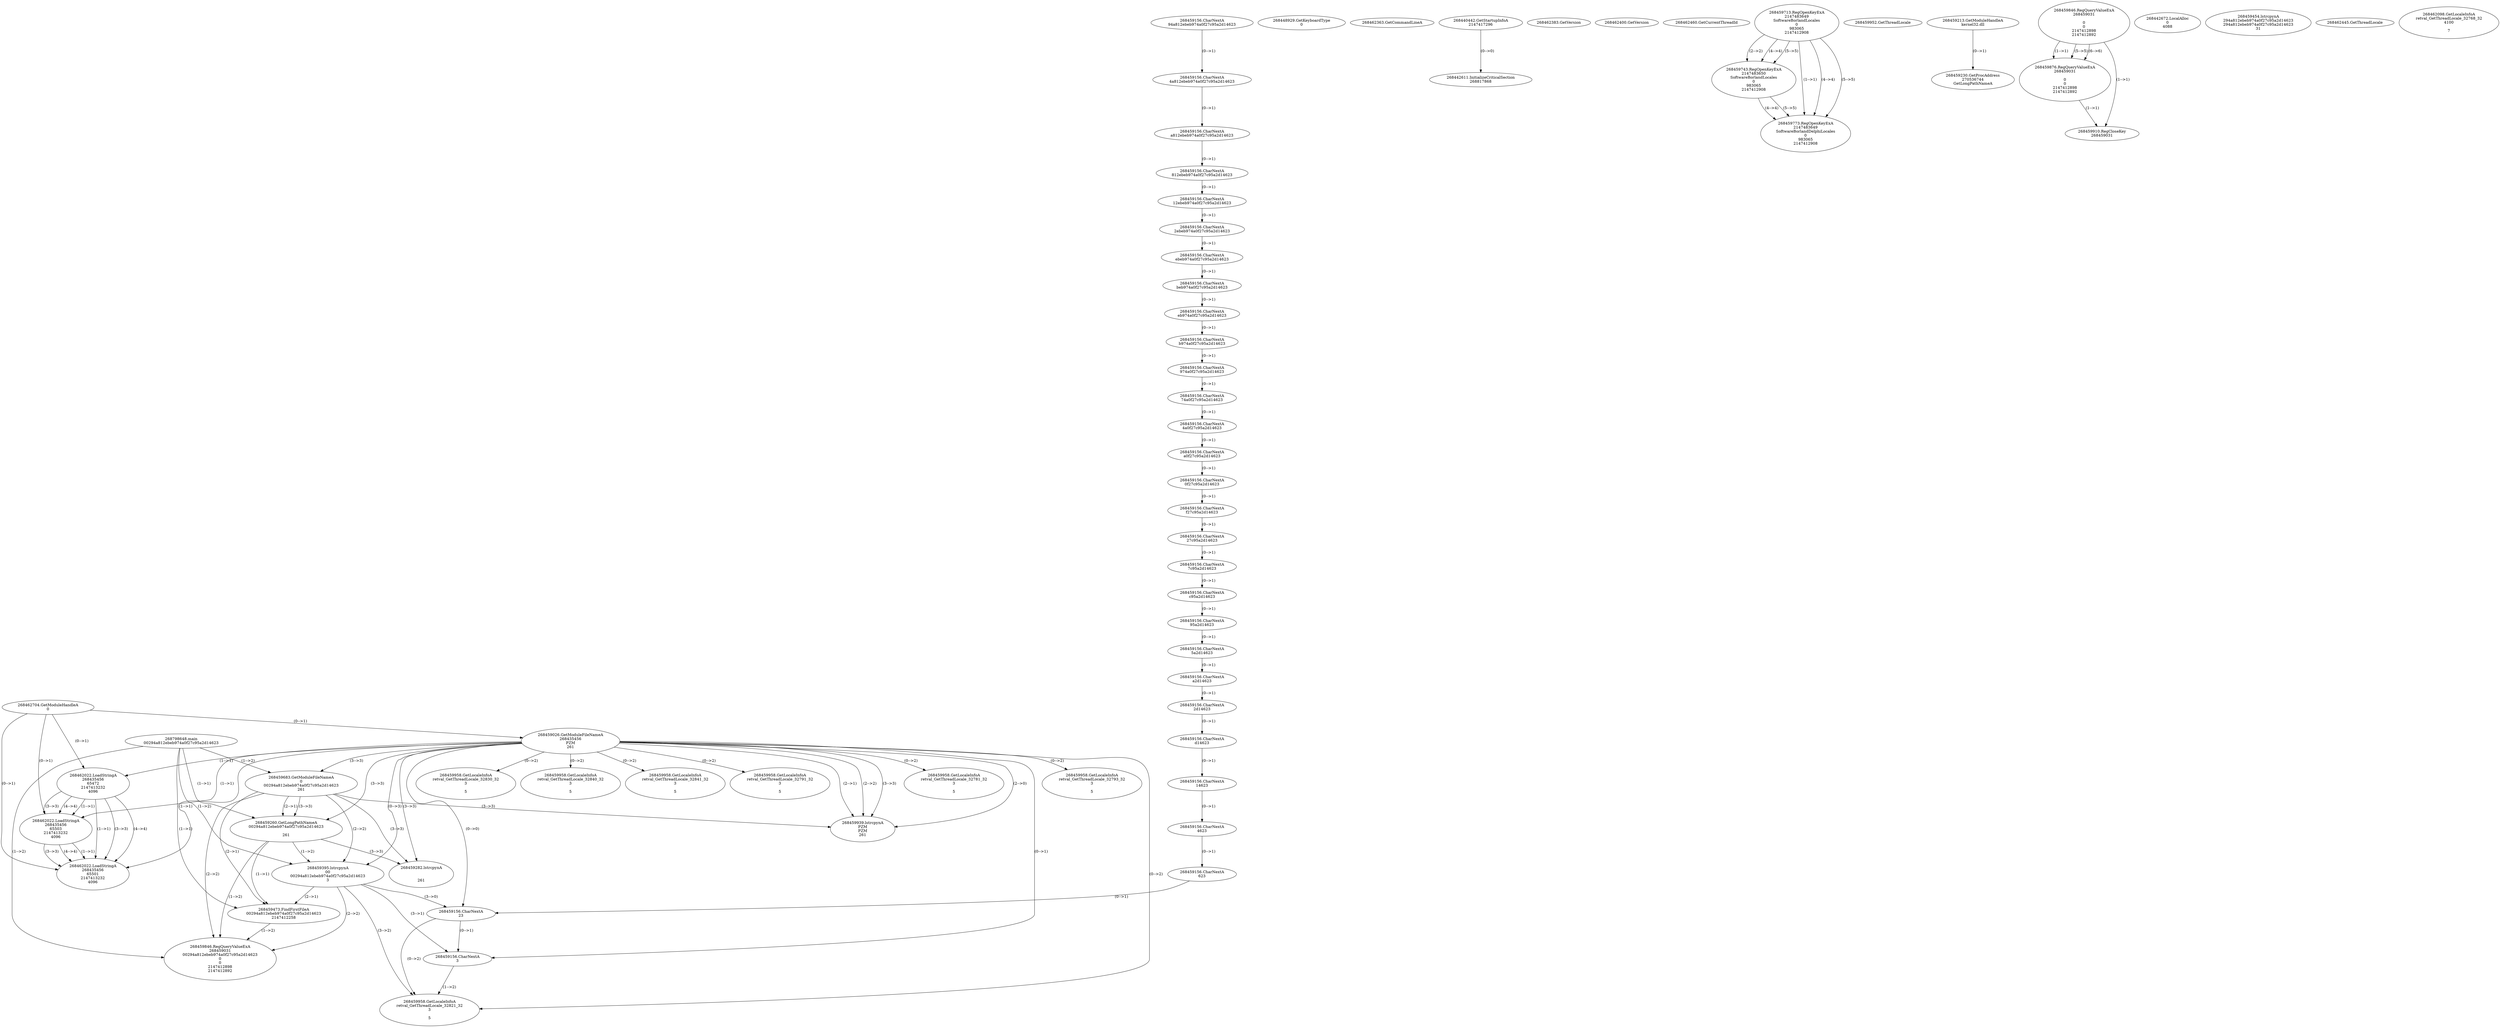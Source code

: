 // Global SCDG with merge call
digraph {
	0 [label="268798648.main
00294a812ebeb974a0f27c95a2d14623"]
	1 [label="268462704.GetModuleHandleA
0"]
	2 [label="268448929.GetKeyboardType
0"]
	3 [label="268462363.GetCommandLineA
"]
	4 [label="268440442.GetStartupInfoA
2147417296"]
	5 [label="268462383.GetVersion
"]
	6 [label="268462400.GetVersion
"]
	7 [label="268462460.GetCurrentThreadId
"]
	8 [label="268459026.GetModuleFileNameA
268435456
PZM
261"]
	1 -> 8 [label="(0-->1)"]
	9 [label="268459683.GetModuleFileNameA
0
00294a812ebeb974a0f27c95a2d14623
261"]
	0 -> 9 [label="(1-->2)"]
	8 -> 9 [label="(3-->3)"]
	10 [label="268459713.RegOpenKeyExA
2147483649
Software\Borland\Locales
0
983065
2147412908"]
	11 [label="268459743.RegOpenKeyExA
2147483650
Software\Borland\Locales
0
983065
2147412908"]
	10 -> 11 [label="(2-->2)"]
	10 -> 11 [label="(4-->4)"]
	10 -> 11 [label="(5-->5)"]
	12 [label="268459773.RegOpenKeyExA
2147483649
Software\Borland\Delphi\Locales
0
983065
2147412908"]
	10 -> 12 [label="(1-->1)"]
	10 -> 12 [label="(4-->4)"]
	11 -> 12 [label="(4-->4)"]
	10 -> 12 [label="(5-->5)"]
	11 -> 12 [label="(5-->5)"]
	13 [label="268459939.lstrcpynA
PZM
PZM
261"]
	8 -> 13 [label="(2-->1)"]
	8 -> 13 [label="(2-->2)"]
	8 -> 13 [label="(3-->3)"]
	9 -> 13 [label="(3-->3)"]
	8 -> 13 [label="(2-->0)"]
	14 [label="268459952.GetThreadLocale
"]
	15 [label="268459958.GetLocaleInfoA
retval_GetThreadLocale_32781_32
3

5"]
	8 -> 15 [label="(0-->2)"]
	16 [label="268459213.GetModuleHandleA
kernel32.dll"]
	17 [label="268459230.GetProcAddress
270536744
GetLongPathNameA"]
	16 -> 17 [label="(0-->1)"]
	18 [label="268459260.GetLongPathNameA
00294a812ebeb974a0f27c95a2d14623

261"]
	0 -> 18 [label="(1-->1)"]
	9 -> 18 [label="(2-->1)"]
	8 -> 18 [label="(3-->3)"]
	9 -> 18 [label="(3-->3)"]
	19 [label="268459282.lstrcpynA


261"]
	8 -> 19 [label="(3-->3)"]
	9 -> 19 [label="(3-->3)"]
	18 -> 19 [label="(3-->3)"]
	20 [label="268459846.RegQueryValueExA
268459031

0
0
2147412898
2147412892"]
	21 [label="268459876.RegQueryValueExA
268459031

0
0
2147412898
2147412892"]
	20 -> 21 [label="(1-->1)"]
	20 -> 21 [label="(5-->5)"]
	20 -> 21 [label="(6-->6)"]
	22 [label="268459910.RegCloseKey
268459031"]
	20 -> 22 [label="(1-->1)"]
	21 -> 22 [label="(1-->1)"]
	23 [label="268459958.GetLocaleInfoA
retval_GetThreadLocale_32793_32
3

5"]
	8 -> 23 [label="(0-->2)"]
	24 [label="268462022.LoadStringA
268435456
65472
2147413232
4096"]
	1 -> 24 [label="(0-->1)"]
	8 -> 24 [label="(1-->1)"]
	25 [label="268462022.LoadStringA
268435456
65503
2147413232
4096"]
	1 -> 25 [label="(0-->1)"]
	8 -> 25 [label="(1-->1)"]
	24 -> 25 [label="(1-->1)"]
	24 -> 25 [label="(3-->3)"]
	24 -> 25 [label="(4-->4)"]
	26 [label="268442611.InitializeCriticalSection
268817868"]
	4 -> 26 [label="(0-->0)"]
	27 [label="268442672.LocalAlloc
0
4088"]
	28 [label="268459395.lstrcpynA
00
00294a812ebeb974a0f27c95a2d14623
3"]
	0 -> 28 [label="(1-->2)"]
	9 -> 28 [label="(2-->2)"]
	18 -> 28 [label="(1-->2)"]
	8 -> 28 [label="(0-->3)"]
	29 [label="268459156.CharNextA
94a812ebeb974a0f27c95a2d14623"]
	30 [label="268459156.CharNextA
4a812ebeb974a0f27c95a2d14623"]
	29 -> 30 [label="(0-->1)"]
	31 [label="268459156.CharNextA
a812ebeb974a0f27c95a2d14623"]
	30 -> 31 [label="(0-->1)"]
	32 [label="268459156.CharNextA
812ebeb974a0f27c95a2d14623"]
	31 -> 32 [label="(0-->1)"]
	33 [label="268459156.CharNextA
12ebeb974a0f27c95a2d14623"]
	32 -> 33 [label="(0-->1)"]
	34 [label="268459156.CharNextA
2ebeb974a0f27c95a2d14623"]
	33 -> 34 [label="(0-->1)"]
	35 [label="268459156.CharNextA
ebeb974a0f27c95a2d14623"]
	34 -> 35 [label="(0-->1)"]
	36 [label="268459156.CharNextA
beb974a0f27c95a2d14623"]
	35 -> 36 [label="(0-->1)"]
	37 [label="268459156.CharNextA
eb974a0f27c95a2d14623"]
	36 -> 37 [label="(0-->1)"]
	38 [label="268459156.CharNextA
b974a0f27c95a2d14623"]
	37 -> 38 [label="(0-->1)"]
	39 [label="268459156.CharNextA
974a0f27c95a2d14623"]
	38 -> 39 [label="(0-->1)"]
	40 [label="268459156.CharNextA
74a0f27c95a2d14623"]
	39 -> 40 [label="(0-->1)"]
	41 [label="268459156.CharNextA
4a0f27c95a2d14623"]
	40 -> 41 [label="(0-->1)"]
	42 [label="268459156.CharNextA
a0f27c95a2d14623"]
	41 -> 42 [label="(0-->1)"]
	43 [label="268459156.CharNextA
0f27c95a2d14623"]
	42 -> 43 [label="(0-->1)"]
	44 [label="268459156.CharNextA
f27c95a2d14623"]
	43 -> 44 [label="(0-->1)"]
	45 [label="268459156.CharNextA
27c95a2d14623"]
	44 -> 45 [label="(0-->1)"]
	46 [label="268459156.CharNextA
7c95a2d14623"]
	45 -> 46 [label="(0-->1)"]
	47 [label="268459156.CharNextA
c95a2d14623"]
	46 -> 47 [label="(0-->1)"]
	48 [label="268459156.CharNextA
95a2d14623"]
	47 -> 48 [label="(0-->1)"]
	49 [label="268459156.CharNextA
5a2d14623"]
	48 -> 49 [label="(0-->1)"]
	50 [label="268459156.CharNextA
a2d14623"]
	49 -> 50 [label="(0-->1)"]
	51 [label="268459156.CharNextA
2d14623"]
	50 -> 51 [label="(0-->1)"]
	52 [label="268459156.CharNextA
d14623"]
	51 -> 52 [label="(0-->1)"]
	53 [label="268459156.CharNextA
14623"]
	52 -> 53 [label="(0-->1)"]
	54 [label="268459156.CharNextA
4623"]
	53 -> 54 [label="(0-->1)"]
	55 [label="268459156.CharNextA
623"]
	54 -> 55 [label="(0-->1)"]
	56 [label="268459156.CharNextA
23"]
	55 -> 56 [label="(0-->1)"]
	8 -> 56 [label="(0-->0)"]
	28 -> 56 [label="(3-->0)"]
	57 [label="268459156.CharNextA
3"]
	8 -> 57 [label="(0-->1)"]
	28 -> 57 [label="(3-->1)"]
	56 -> 57 [label="(0-->1)"]
	58 [label="268459454.lstrcpynA
294a812ebeb974a0f27c95a2d14623
294a812ebeb974a0f27c95a2d14623
31"]
	59 [label="268459473.FindFirstFileA
00294a812ebeb974a0f27c95a2d14623
2147412258"]
	0 -> 59 [label="(1-->1)"]
	9 -> 59 [label="(2-->1)"]
	18 -> 59 [label="(1-->1)"]
	28 -> 59 [label="(2-->1)"]
	60 [label="268459846.RegQueryValueExA
268459031
00294a812ebeb974a0f27c95a2d14623
0
0
2147412898
2147412892"]
	0 -> 60 [label="(1-->2)"]
	9 -> 60 [label="(2-->2)"]
	18 -> 60 [label="(1-->2)"]
	28 -> 60 [label="(2-->2)"]
	59 -> 60 [label="(1-->2)"]
	61 [label="268459958.GetLocaleInfoA
retval_GetThreadLocale_32821_32
3

5"]
	8 -> 61 [label="(0-->2)"]
	28 -> 61 [label="(3-->2)"]
	56 -> 61 [label="(0-->2)"]
	57 -> 61 [label="(1-->2)"]
	62 [label="268459958.GetLocaleInfoA
retval_GetThreadLocale_32830_32
3

5"]
	8 -> 62 [label="(0-->2)"]
	63 [label="268462445.GetThreadLocale
"]
	64 [label="268462098.GetLocaleInfoA
retval_GetThreadLocale_32768_32
4100

7"]
	65 [label="268459958.GetLocaleInfoA
retval_GetThreadLocale_32840_32
3

5"]
	8 -> 65 [label="(0-->2)"]
	66 [label="268459958.GetLocaleInfoA
retval_GetThreadLocale_32841_32
3

5"]
	8 -> 66 [label="(0-->2)"]
	67 [label="268459958.GetLocaleInfoA
retval_GetThreadLocale_32791_32
3

5"]
	8 -> 67 [label="(0-->2)"]
	68 [label="268462022.LoadStringA
268435456
65501
2147413232
4096"]
	1 -> 68 [label="(0-->1)"]
	8 -> 68 [label="(1-->1)"]
	24 -> 68 [label="(1-->1)"]
	25 -> 68 [label="(1-->1)"]
	24 -> 68 [label="(3-->3)"]
	25 -> 68 [label="(3-->3)"]
	24 -> 68 [label="(4-->4)"]
	25 -> 68 [label="(4-->4)"]
}
